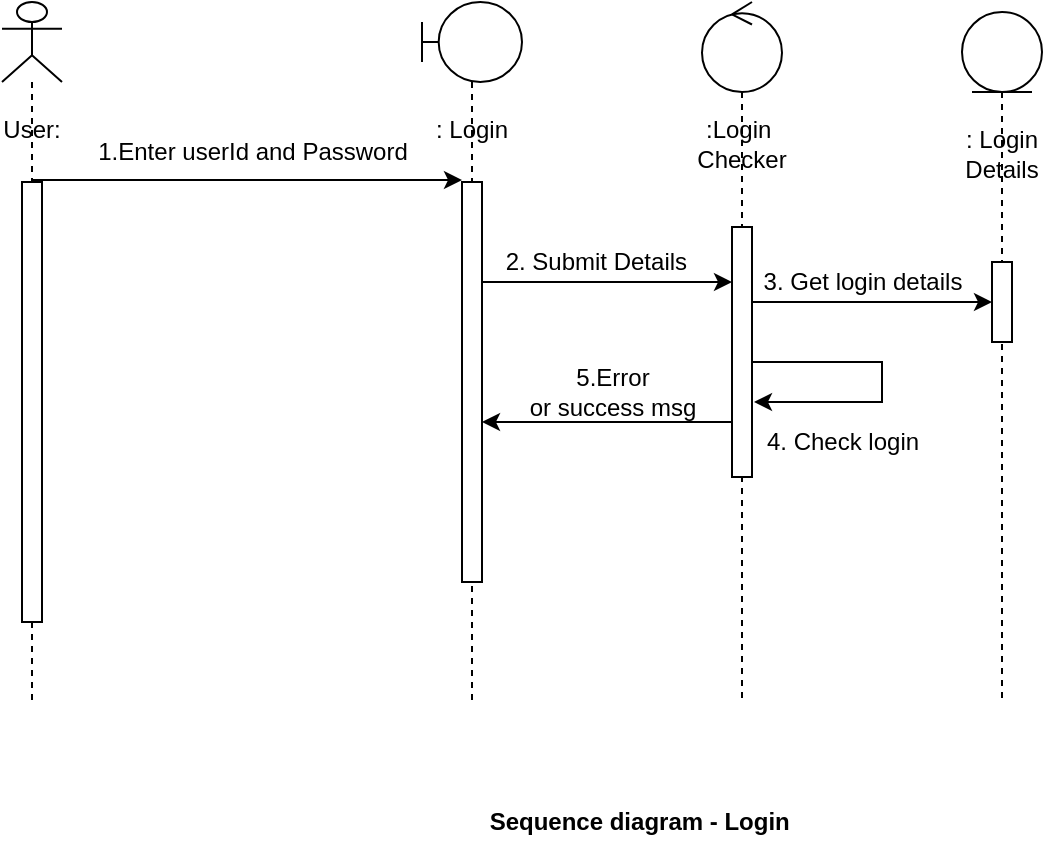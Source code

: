 <mxfile version="16.5.1" type="device"><diagram id="kgpKYQtTHZ0yAKxKKP6v" name="Page-1"><mxGraphModel dx="868" dy="553" grid="1" gridSize="10" guides="1" tooltips="1" connect="0" arrows="1" fold="1" page="1" pageScale="1" pageWidth="850" pageHeight="1100" background="#FFFFFF" math="0" shadow="0"><root><mxCell id="0"/><mxCell id="1" parent="0"/><mxCell id="v8dnpEc4l6cTtTzRaEl4-5" value="" style="edgeStyle=orthogonalEdgeStyle;rounded=0;orthogonalLoop=1;jettySize=auto;html=1;" edge="1" parent="1" source="v8dnpEc4l6cTtTzRaEl4-3"><mxGeometry relative="1" as="geometry"><mxPoint x="320" y="139" as="targetPoint"/><Array as="points"><mxPoint x="150" y="139"/><mxPoint x="150" y="139"/></Array></mxGeometry></mxCell><mxCell id="v8dnpEc4l6cTtTzRaEl4-3" value="&lt;br&gt;User:" style="shape=umlLifeline;participant=umlActor;perimeter=lifelinePerimeter;container=0;collapsible=0;recursiveResize=0;verticalAlign=top;spacingTop=36;outlineConnect=0;whiteSpace=wrap;html=1;" vertex="1" parent="1"><mxGeometry x="90" y="50" width="30" height="350" as="geometry"/></mxCell><mxCell id="v8dnpEc4l6cTtTzRaEl4-7" value="&lt;br&gt;: Login&lt;br&gt;&lt;br&gt;" style="shape=umlLifeline;participant=umlBoundary;perimeter=lifelinePerimeter;whiteSpace=wrap;html=1;container=1;collapsible=0;recursiveResize=0;verticalAlign=top;spacingTop=36;outlineConnect=0;" vertex="1" parent="1"><mxGeometry x="300" y="50" width="50" height="350" as="geometry"/></mxCell><mxCell id="v8dnpEc4l6cTtTzRaEl4-13" value="" style="html=1;points=[];perimeter=orthogonalPerimeter;" vertex="1" parent="v8dnpEc4l6cTtTzRaEl4-7"><mxGeometry x="20" y="90" width="10" height="200" as="geometry"/></mxCell><mxCell id="v8dnpEc4l6cTtTzRaEl4-8" value="1.Enter userId and Password" style="text;html=1;align=center;verticalAlign=middle;resizable=0;points=[];autosize=1;strokeColor=none;fillColor=none;" vertex="1" parent="1"><mxGeometry x="130" y="115" width="170" height="20" as="geometry"/></mxCell><mxCell id="v8dnpEc4l6cTtTzRaEl4-11" value="" style="html=1;points=[];perimeter=orthogonalPerimeter;" vertex="1" parent="1"><mxGeometry x="100" y="140" width="10" height="220" as="geometry"/></mxCell><mxCell id="v8dnpEc4l6cTtTzRaEl4-16" value="&lt;div style=&quot;text-align: justify&quot;&gt;&lt;br&gt;&lt;/div&gt;&lt;div&gt;&lt;span&gt;:Login&amp;nbsp;&lt;/span&gt;&lt;/div&gt;&lt;div style=&quot;text-align: justify&quot;&gt;&lt;span&gt;Checker&lt;/span&gt;&lt;br&gt;&lt;/div&gt;" style="shape=umlLifeline;participant=umlControl;perimeter=lifelinePerimeter;whiteSpace=wrap;html=1;container=1;collapsible=0;recursiveResize=0;verticalAlign=top;spacingTop=36;outlineConnect=0;size=45;" vertex="1" parent="1"><mxGeometry x="440" y="50" width="40" height="350" as="geometry"/></mxCell><mxCell id="v8dnpEc4l6cTtTzRaEl4-12" value="" style="html=1;points=[];perimeter=orthogonalPerimeter;" vertex="1" parent="v8dnpEc4l6cTtTzRaEl4-16"><mxGeometry x="15" y="112.5" width="10" height="125" as="geometry"/></mxCell><mxCell id="v8dnpEc4l6cTtTzRaEl4-27" style="edgeStyle=orthogonalEdgeStyle;rounded=0;orthogonalLoop=1;jettySize=auto;html=1;" edge="1" parent="v8dnpEc4l6cTtTzRaEl4-16" source="v8dnpEc4l6cTtTzRaEl4-12"><mxGeometry relative="1" as="geometry"><mxPoint x="26" y="200" as="targetPoint"/><Array as="points"><mxPoint x="90" y="180"/><mxPoint x="90" y="200"/></Array></mxGeometry></mxCell><mxCell id="v8dnpEc4l6cTtTzRaEl4-17" value="&lt;br&gt;: Login Details" style="shape=umlLifeline;participant=umlEntity;perimeter=lifelinePerimeter;whiteSpace=wrap;html=1;container=1;collapsible=0;recursiveResize=0;verticalAlign=top;spacingTop=36;outlineConnect=0;size=40;" vertex="1" parent="1"><mxGeometry x="570" y="55" width="40" height="345" as="geometry"/></mxCell><mxCell id="v8dnpEc4l6cTtTzRaEl4-35" value="" style="html=1;points=[];perimeter=orthogonalPerimeter;" vertex="1" parent="v8dnpEc4l6cTtTzRaEl4-17"><mxGeometry x="15" y="125" width="10" height="40" as="geometry"/></mxCell><mxCell id="v8dnpEc4l6cTtTzRaEl4-19" value="" style="edgeStyle=orthogonalEdgeStyle;rounded=0;orthogonalLoop=1;jettySize=auto;html=1;" edge="1" parent="1" source="v8dnpEc4l6cTtTzRaEl4-13"><mxGeometry relative="1" as="geometry"><mxPoint x="455" y="190" as="targetPoint"/><Array as="points"><mxPoint x="410" y="190"/><mxPoint x="410" y="190"/></Array></mxGeometry></mxCell><mxCell id="v8dnpEc4l6cTtTzRaEl4-20" value="&amp;nbsp; &amp;nbsp; &amp;nbsp; &amp;nbsp;2. Submit Details" style="text;html=1;align=center;verticalAlign=middle;resizable=0;points=[];autosize=1;strokeColor=none;fillColor=none;" vertex="1" parent="1"><mxGeometry x="310" y="170" width="130" height="20" as="geometry"/></mxCell><mxCell id="v8dnpEc4l6cTtTzRaEl4-24" style="edgeStyle=orthogonalEdgeStyle;rounded=0;orthogonalLoop=1;jettySize=auto;html=1;" edge="1" parent="1" source="v8dnpEc4l6cTtTzRaEl4-12"><mxGeometry relative="1" as="geometry"><mxPoint x="330" y="260" as="targetPoint"/><Array as="points"><mxPoint x="380" y="260"/><mxPoint x="380" y="260"/></Array></mxGeometry></mxCell><mxCell id="v8dnpEc4l6cTtTzRaEl4-25" value="5.Error &lt;br&gt;or success&amp;nbsp;msg" style="text;html=1;align=center;verticalAlign=middle;resizable=0;points=[];autosize=1;strokeColor=none;fillColor=none;" vertex="1" parent="1"><mxGeometry x="345" y="230" width="100" height="30" as="geometry"/></mxCell><mxCell id="v8dnpEc4l6cTtTzRaEl4-28" value="4. Check login" style="text;html=1;align=center;verticalAlign=middle;resizable=0;points=[];autosize=1;strokeColor=none;fillColor=none;" vertex="1" parent="1"><mxGeometry x="465" y="260" width="90" height="20" as="geometry"/></mxCell><mxCell id="v8dnpEc4l6cTtTzRaEl4-36" value="" style="edgeStyle=orthogonalEdgeStyle;rounded=0;orthogonalLoop=1;jettySize=auto;html=1;" edge="1" parent="1" source="v8dnpEc4l6cTtTzRaEl4-12" target="v8dnpEc4l6cTtTzRaEl4-35"><mxGeometry relative="1" as="geometry"><Array as="points"><mxPoint x="530" y="200"/><mxPoint x="530" y="200"/></Array></mxGeometry></mxCell><mxCell id="v8dnpEc4l6cTtTzRaEl4-44" value="3. Get login details" style="text;html=1;align=center;verticalAlign=middle;resizable=0;points=[];autosize=1;strokeColor=none;fillColor=none;" vertex="1" parent="1"><mxGeometry x="465" y="180" width="110" height="20" as="geometry"/></mxCell><mxCell id="v8dnpEc4l6cTtTzRaEl4-45" value="&lt;b&gt;Sequence diagram - Login&amp;nbsp;&lt;/b&gt;" style="text;html=1;align=center;verticalAlign=middle;resizable=0;points=[];autosize=1;strokeColor=none;fillColor=none;" vertex="1" parent="1"><mxGeometry x="325" y="450" width="170" height="20" as="geometry"/></mxCell></root></mxGraphModel></diagram></mxfile>